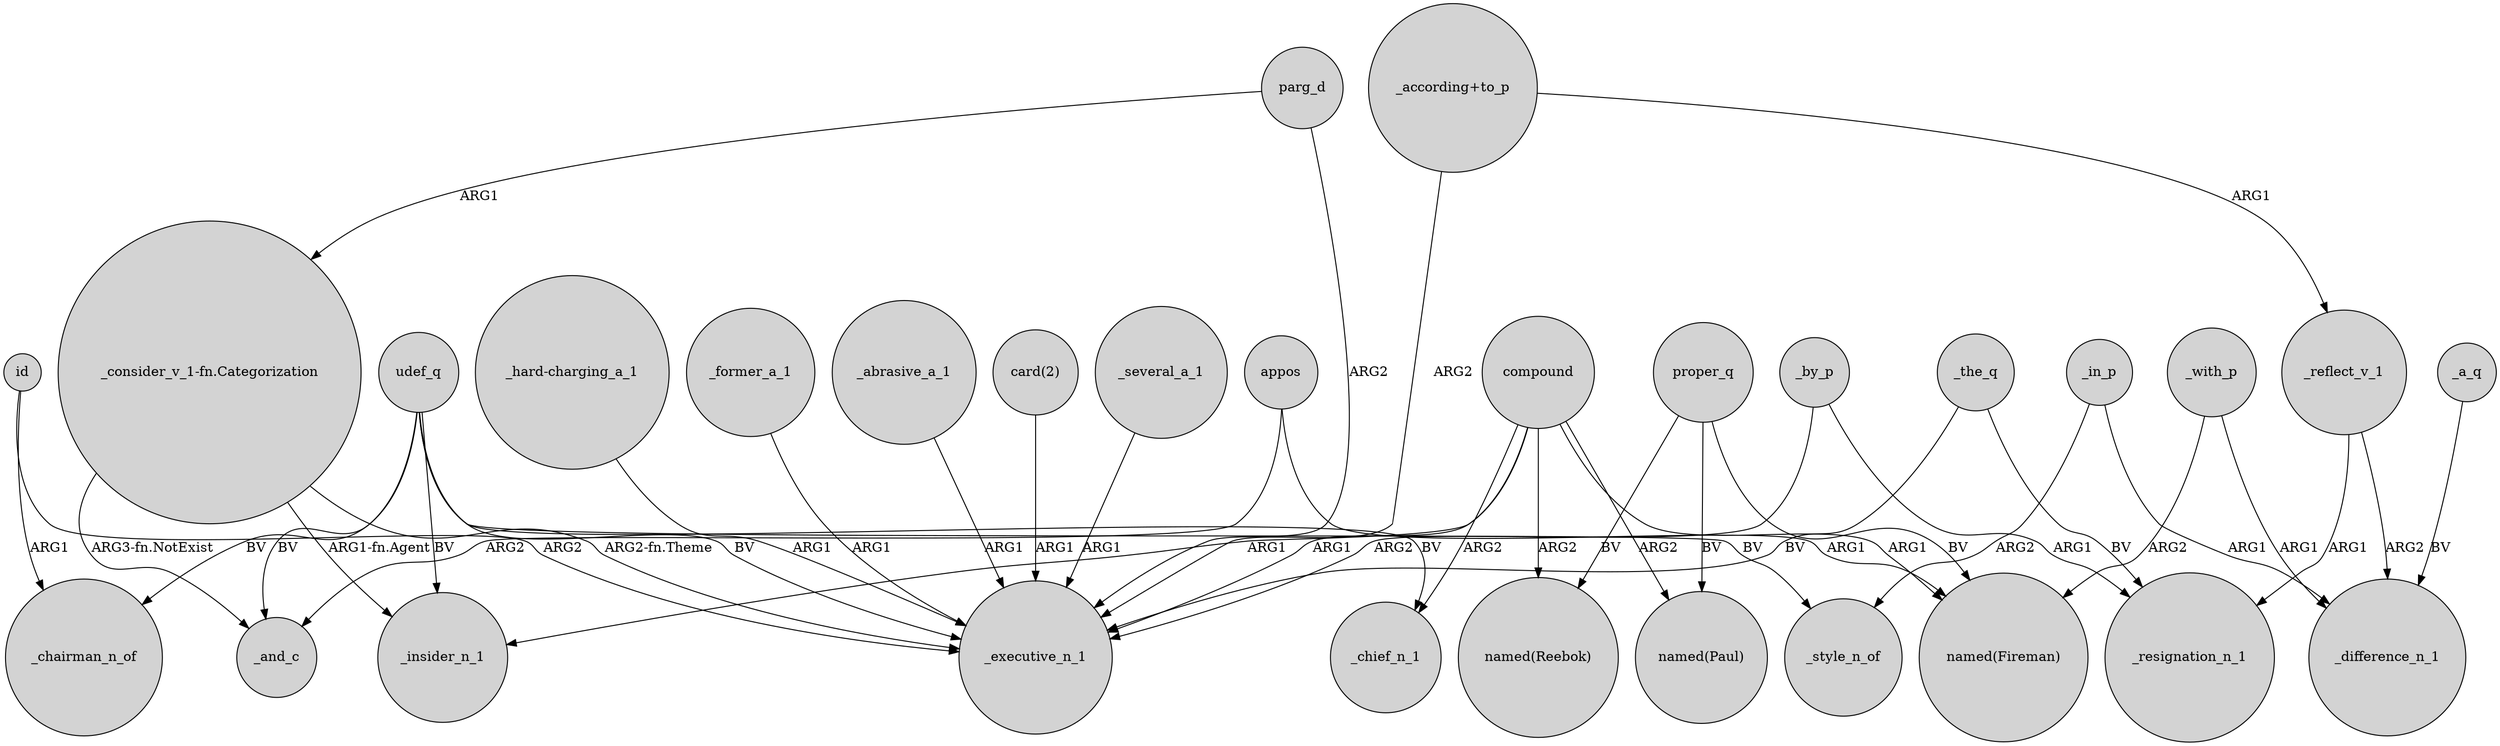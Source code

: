 digraph {
	node [shape=circle style=filled]
	"_consider_v_1-fn.Categorization" -> _insider_n_1 [label="ARG1-fn.Agent"]
	appos -> "named(Fireman)" [label=ARG1]
	"_according+to_p" -> _reflect_v_1 [label=ARG1]
	_several_a_1 -> _executive_n_1 [label=ARG1]
	udef_q -> _executive_n_1 [label=BV]
	"_consider_v_1-fn.Categorization" -> _and_c [label="ARG3-fn.NotExist"]
	_the_q -> _executive_n_1 [label=BV]
	compound -> "named(Reebok)" [label=ARG2]
	_with_p -> _difference_n_1 [label=ARG1]
	compound -> "named(Fireman)" [label=ARG1]
	_reflect_v_1 -> _difference_n_1 [label=ARG2]
	parg_d -> "_consider_v_1-fn.Categorization" [label=ARG1]
	proper_q -> "named(Fireman)" [label=BV]
	id -> _executive_n_1 [label=ARG2]
	compound -> _executive_n_1 [label=ARG1]
	udef_q -> _insider_n_1 [label=BV]
	"_consider_v_1-fn.Categorization" -> _executive_n_1 [label="ARG2-fn.Theme"]
	_abrasive_a_1 -> _executive_n_1 [label=ARG1]
	_in_p -> _style_n_of [label=ARG2]
	udef_q -> _chairman_n_of [label=BV]
	compound -> _chief_n_1 [label=ARG2]
	compound -> _insider_n_1 [label=ARG1]
	proper_q -> "named(Paul)" [label=BV]
	compound -> "named(Paul)" [label=ARG2]
	_the_q -> _resignation_n_1 [label=BV]
	appos -> _and_c [label=ARG2]
	udef_q -> _chief_n_1 [label=BV]
	parg_d -> _executive_n_1 [label=ARG2]
	_in_p -> _difference_n_1 [label=ARG1]
	"_hard-charging_a_1" -> _executive_n_1 [label=ARG1]
	_by_p -> _resignation_n_1 [label=ARG1]
	_by_p -> _executive_n_1 [label=ARG2]
	_reflect_v_1 -> _resignation_n_1 [label=ARG1]
	_a_q -> _difference_n_1 [label=BV]
	"_according+to_p" -> _executive_n_1 [label=ARG2]
	_with_p -> "named(Fireman)" [label=ARG2]
	udef_q -> _and_c [label=BV]
	id -> _chairman_n_of [label=ARG1]
	_former_a_1 -> _executive_n_1 [label=ARG1]
	"card(2)" -> _executive_n_1 [label=ARG1]
	udef_q -> _style_n_of [label=BV]
	proper_q -> "named(Reebok)" [label=BV]
}
